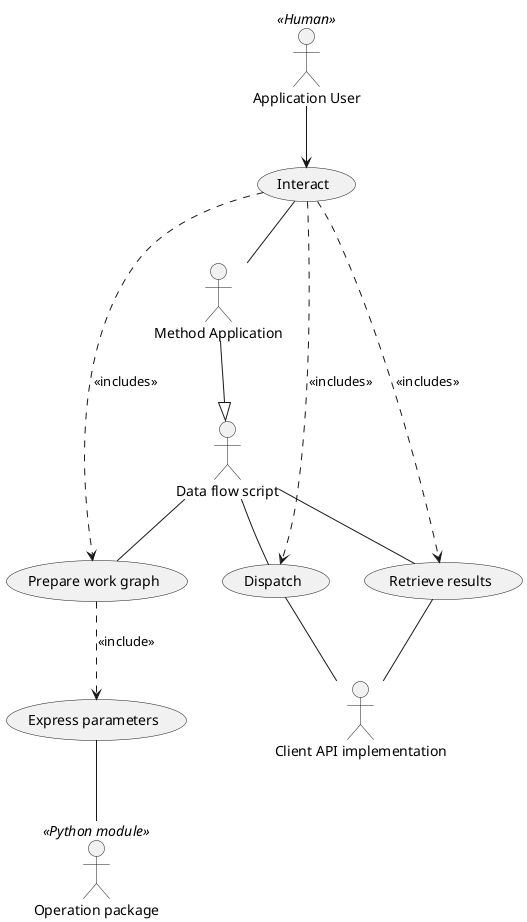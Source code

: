 @startuml

:Application User: <<Human>>
:Application User: --> (Interact)
:Method Application: --|> :Data flow script:
(Interact) -- :Method Application:
:Data flow script: -- (Prepare work graph)
:Data flow script: -- (Dispatch)
:Data flow script: -- (Retrieve results)
(Dispatch) -- :Client API implementation:
(Retrieve results) -- :Client API implementation:
:Operation package: <<Python module>>
(Express parameters) -- :Operation package:
(Interact) ..> (Prepare work graph): <<includes>>
(Interact) ..> (Retrieve results): <<includes>>
(Interact) ..> (Dispatch): <<includes>>
(Prepare work graph) ..> (Express parameters): <<include>>

@enduml